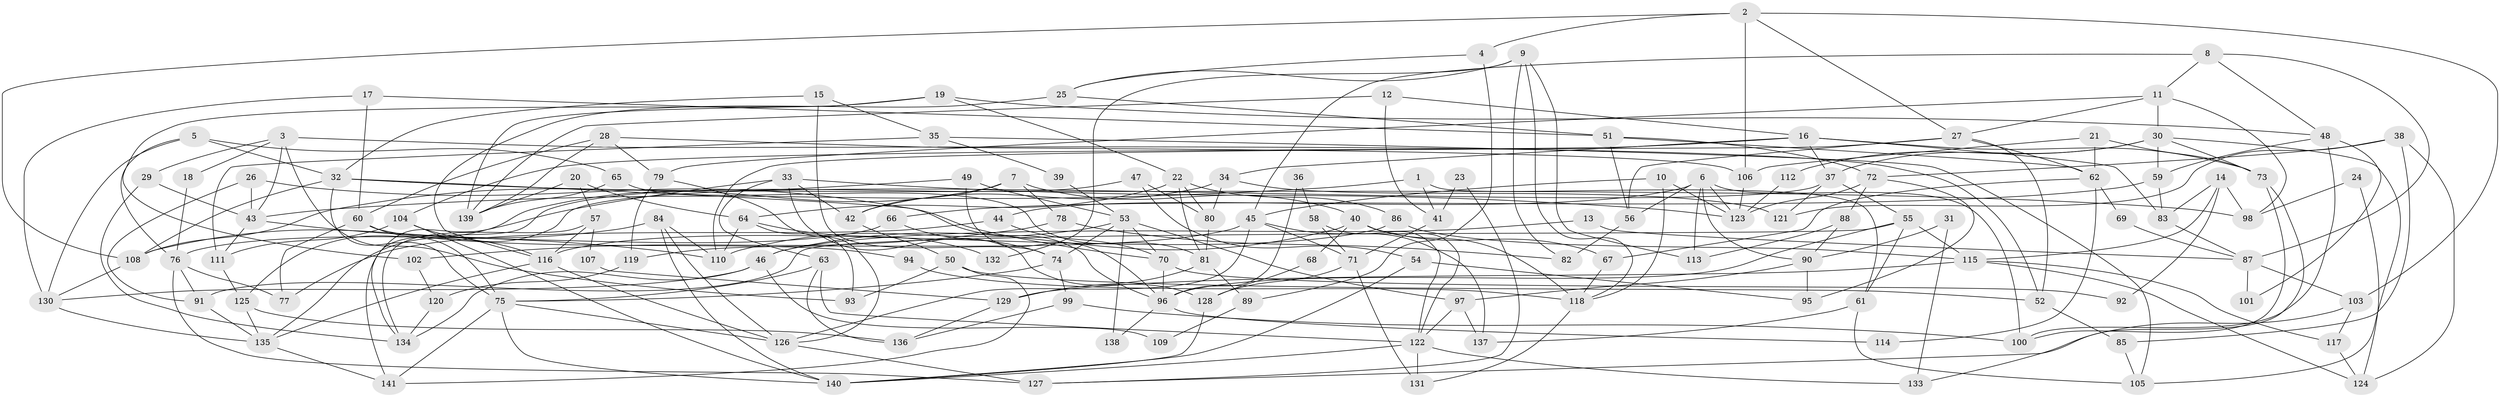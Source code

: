 // coarse degree distribution, {3: 0.14285714285714285, 17: 0.03571428571428571, 12: 0.05357142857142857, 13: 0.05357142857142857, 10: 0.017857142857142856, 6: 0.14285714285714285, 7: 0.07142857142857142, 9: 0.07142857142857142, 2: 0.14285714285714285, 5: 0.08928571428571429, 4: 0.08928571428571429, 8: 0.08928571428571429}
// Generated by graph-tools (version 1.1) at 2025/18/03/04/25 18:18:49]
// undirected, 141 vertices, 282 edges
graph export_dot {
graph [start="1"]
  node [color=gray90,style=filled];
  1;
  2;
  3;
  4;
  5;
  6;
  7;
  8;
  9;
  10;
  11;
  12;
  13;
  14;
  15;
  16;
  17;
  18;
  19;
  20;
  21;
  22;
  23;
  24;
  25;
  26;
  27;
  28;
  29;
  30;
  31;
  32;
  33;
  34;
  35;
  36;
  37;
  38;
  39;
  40;
  41;
  42;
  43;
  44;
  45;
  46;
  47;
  48;
  49;
  50;
  51;
  52;
  53;
  54;
  55;
  56;
  57;
  58;
  59;
  60;
  61;
  62;
  63;
  64;
  65;
  66;
  67;
  68;
  69;
  70;
  71;
  72;
  73;
  74;
  75;
  76;
  77;
  78;
  79;
  80;
  81;
  82;
  83;
  84;
  85;
  86;
  87;
  88;
  89;
  90;
  91;
  92;
  93;
  94;
  95;
  96;
  97;
  98;
  99;
  100;
  101;
  102;
  103;
  104;
  105;
  106;
  107;
  108;
  109;
  110;
  111;
  112;
  113;
  114;
  115;
  116;
  117;
  118;
  119;
  120;
  121;
  122;
  123;
  124;
  125;
  126;
  127;
  128;
  129;
  130;
  131;
  132;
  133;
  134;
  135;
  136;
  137;
  138;
  139;
  140;
  141;
  1 -- 41;
  1 -- 43;
  1 -- 61;
  2 -- 27;
  2 -- 108;
  2 -- 4;
  2 -- 103;
  2 -- 106;
  3 -- 43;
  3 -- 93;
  3 -- 18;
  3 -- 29;
  3 -- 52;
  4 -- 25;
  4 -- 89;
  5 -- 32;
  5 -- 130;
  5 -- 65;
  5 -- 76;
  6 -- 100;
  6 -- 123;
  6 -- 44;
  6 -- 56;
  6 -- 90;
  6 -- 113;
  7 -- 125;
  7 -- 40;
  7 -- 42;
  7 -- 78;
  8 -- 11;
  8 -- 45;
  8 -- 48;
  8 -- 87;
  9 -- 118;
  9 -- 25;
  9 -- 82;
  9 -- 113;
  9 -- 132;
  10 -- 118;
  10 -- 123;
  10 -- 45;
  11 -- 30;
  11 -- 27;
  11 -- 79;
  11 -- 98;
  12 -- 139;
  12 -- 16;
  12 -- 41;
  13 -- 87;
  13 -- 46;
  14 -- 98;
  14 -- 115;
  14 -- 83;
  14 -- 92;
  15 -- 32;
  15 -- 74;
  15 -- 35;
  16 -- 83;
  16 -- 37;
  16 -- 34;
  16 -- 73;
  16 -- 104;
  17 -- 60;
  17 -- 51;
  17 -- 130;
  18 -- 76;
  19 -- 48;
  19 -- 139;
  19 -- 22;
  19 -- 102;
  20 -- 139;
  20 -- 57;
  20 -- 64;
  21 -- 106;
  21 -- 73;
  21 -- 62;
  22 -- 64;
  22 -- 80;
  22 -- 81;
  22 -- 86;
  23 -- 41;
  23 -- 127;
  24 -- 98;
  24 -- 124;
  25 -- 116;
  25 -- 51;
  26 -- 70;
  26 -- 91;
  26 -- 43;
  27 -- 110;
  27 -- 56;
  27 -- 52;
  27 -- 62;
  28 -- 106;
  28 -- 79;
  28 -- 60;
  28 -- 139;
  29 -- 43;
  29 -- 134;
  30 -- 105;
  30 -- 37;
  30 -- 59;
  30 -- 73;
  30 -- 112;
  31 -- 133;
  31 -- 90;
  32 -- 108;
  32 -- 96;
  32 -- 75;
  32 -- 98;
  33 -- 42;
  33 -- 63;
  33 -- 123;
  33 -- 128;
  33 -- 134;
  34 -- 80;
  34 -- 42;
  34 -- 121;
  35 -- 111;
  35 -- 39;
  35 -- 105;
  36 -- 58;
  36 -- 96;
  37 -- 135;
  37 -- 55;
  37 -- 121;
  38 -- 72;
  38 -- 121;
  38 -- 85;
  38 -- 124;
  39 -- 53;
  40 -- 46;
  40 -- 67;
  40 -- 68;
  40 -- 118;
  40 -- 122;
  41 -- 71;
  42 -- 50;
  43 -- 110;
  43 -- 111;
  44 -- 77;
  44 -- 70;
  45 -- 126;
  45 -- 71;
  45 -- 119;
  45 -- 137;
  46 -- 130;
  46 -- 134;
  46 -- 109;
  47 -- 54;
  47 -- 141;
  47 -- 80;
  48 -- 59;
  48 -- 100;
  48 -- 101;
  49 -- 53;
  49 -- 108;
  49 -- 96;
  50 -- 52;
  50 -- 93;
  50 -- 141;
  51 -- 62;
  51 -- 56;
  51 -- 72;
  52 -- 85;
  53 -- 97;
  53 -- 70;
  53 -- 74;
  53 -- 110;
  53 -- 138;
  54 -- 140;
  54 -- 95;
  55 -- 91;
  55 -- 61;
  55 -- 96;
  55 -- 115;
  56 -- 82;
  57 -- 134;
  57 -- 116;
  57 -- 107;
  58 -- 71;
  58 -- 122;
  59 -- 83;
  59 -- 66;
  60 -- 75;
  60 -- 77;
  60 -- 94;
  61 -- 105;
  61 -- 137;
  62 -- 67;
  62 -- 69;
  62 -- 114;
  63 -- 75;
  63 -- 122;
  63 -- 136;
  64 -- 110;
  64 -- 93;
  64 -- 132;
  65 -- 81;
  65 -- 139;
  66 -- 74;
  66 -- 76;
  67 -- 118;
  68 -- 128;
  69 -- 87;
  70 -- 96;
  70 -- 92;
  71 -- 128;
  71 -- 131;
  72 -- 88;
  72 -- 95;
  72 -- 123;
  73 -- 100;
  73 -- 133;
  74 -- 75;
  74 -- 99;
  75 -- 126;
  75 -- 140;
  75 -- 141;
  76 -- 77;
  76 -- 91;
  76 -- 127;
  78 -- 102;
  78 -- 82;
  79 -- 126;
  79 -- 119;
  80 -- 81;
  81 -- 89;
  81 -- 129;
  83 -- 87;
  84 -- 126;
  84 -- 140;
  84 -- 108;
  84 -- 110;
  85 -- 105;
  86 -- 115;
  86 -- 116;
  87 -- 103;
  87 -- 101;
  88 -- 90;
  88 -- 113;
  89 -- 109;
  90 -- 97;
  90 -- 95;
  91 -- 135;
  94 -- 118;
  96 -- 114;
  96 -- 138;
  97 -- 122;
  97 -- 137;
  99 -- 100;
  99 -- 136;
  102 -- 120;
  103 -- 117;
  103 -- 127;
  104 -- 111;
  104 -- 116;
  104 -- 140;
  106 -- 123;
  107 -- 129;
  108 -- 130;
  111 -- 125;
  112 -- 123;
  115 -- 129;
  115 -- 117;
  115 -- 124;
  116 -- 126;
  116 -- 135;
  117 -- 124;
  118 -- 131;
  119 -- 120;
  120 -- 134;
  122 -- 140;
  122 -- 131;
  122 -- 133;
  125 -- 135;
  125 -- 136;
  126 -- 127;
  128 -- 140;
  129 -- 136;
  130 -- 135;
  135 -- 141;
}
